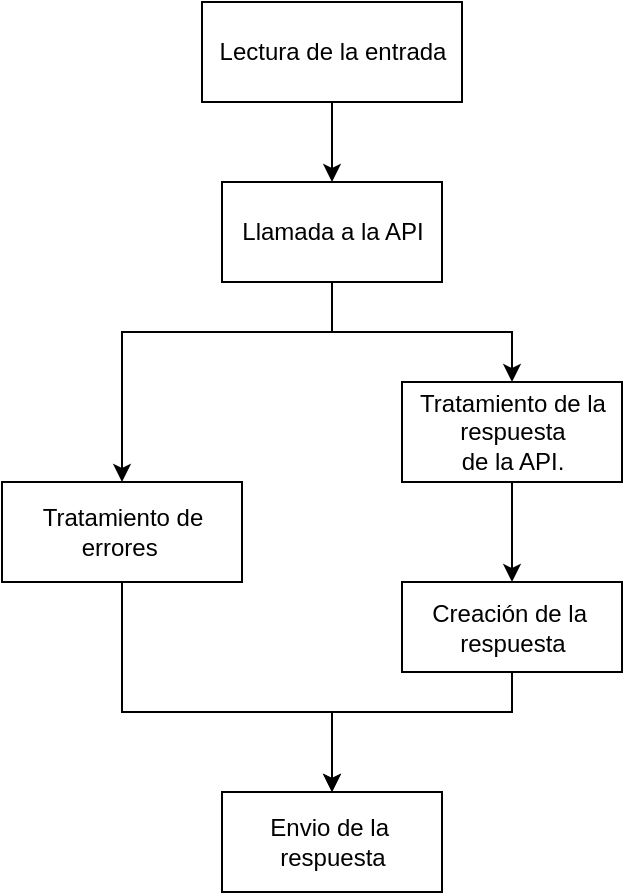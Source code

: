 <mxfile version="10.6.3" type="device"><diagram id="b7x9VZFHfooE2cxk8rb3" name="Page-1"><mxGraphModel dx="1394" dy="747" grid="1" gridSize="10" guides="1" tooltips="1" connect="1" arrows="1" fold="1" page="1" pageScale="1" pageWidth="827" pageHeight="1169" math="0" shadow="0"><root><mxCell id="0"/><mxCell id="1" parent="0"/><mxCell id="cMmYKPApqUTaiInG5_aO-7" value="" style="edgeStyle=orthogonalEdgeStyle;rounded=0;orthogonalLoop=1;jettySize=auto;html=1;exitX=0.5;exitY=1;exitDx=0;exitDy=0;entryX=0.5;entryY=0;entryDx=0;entryDy=0;" edge="1" parent="1" source="cMmYKPApqUTaiInG5_aO-6" target="cMmYKPApqUTaiInG5_aO-5"><mxGeometry relative="1" as="geometry"/></mxCell><mxCell id="cMmYKPApqUTaiInG5_aO-18" style="edgeStyle=orthogonalEdgeStyle;rounded=0;orthogonalLoop=1;jettySize=auto;html=1;entryX=0.5;entryY=0;entryDx=0;entryDy=0;" edge="1" parent="1" source="cMmYKPApqUTaiInG5_aO-5" target="cMmYKPApqUTaiInG5_aO-11"><mxGeometry relative="1" as="geometry"/></mxCell><mxCell id="cMmYKPApqUTaiInG5_aO-19" style="edgeStyle=orthogonalEdgeStyle;rounded=0;orthogonalLoop=1;jettySize=auto;html=1;entryX=0.5;entryY=0;entryDx=0;entryDy=0;" edge="1" parent="1" source="cMmYKPApqUTaiInG5_aO-5" target="cMmYKPApqUTaiInG5_aO-8"><mxGeometry relative="1" as="geometry"><mxPoint x="275" y="250" as="targetPoint"/><Array as="points"><mxPoint x="395" y="250"/><mxPoint x="290" y="250"/></Array></mxGeometry></mxCell><mxCell id="cMmYKPApqUTaiInG5_aO-5" value="Llamada a la API" style="html=1;" vertex="1" parent="1"><mxGeometry x="340" y="175" width="110" height="50" as="geometry"/></mxCell><mxCell id="cMmYKPApqUTaiInG5_aO-6" value="Lectura de la entrada" style="html=1;" vertex="1" parent="1"><mxGeometry x="330" y="85" width="130" height="50" as="geometry"/></mxCell><mxCell id="cMmYKPApqUTaiInG5_aO-17" value="" style="edgeStyle=orthogonalEdgeStyle;rounded=0;orthogonalLoop=1;jettySize=auto;html=1;" edge="1" parent="1" source="cMmYKPApqUTaiInG5_aO-8" target="cMmYKPApqUTaiInG5_aO-14"><mxGeometry relative="1" as="geometry"><mxPoint x="275" y="405" as="targetPoint"/><Array as="points"><mxPoint x="290" y="440"/><mxPoint x="395" y="440"/></Array></mxGeometry></mxCell><mxCell id="cMmYKPApqUTaiInG5_aO-8" value="Tratamiento de &lt;br&gt;errores&amp;nbsp;&lt;br&gt;" style="html=1;" vertex="1" parent="1"><mxGeometry x="230" y="325" width="120" height="50" as="geometry"/></mxCell><mxCell id="cMmYKPApqUTaiInG5_aO-13" value="" style="edgeStyle=orthogonalEdgeStyle;rounded=0;orthogonalLoop=1;jettySize=auto;html=1;" edge="1" parent="1" source="cMmYKPApqUTaiInG5_aO-11" target="cMmYKPApqUTaiInG5_aO-12"><mxGeometry relative="1" as="geometry"><Array as="points"><mxPoint x="485" y="350"/><mxPoint x="485" y="350"/></Array></mxGeometry></mxCell><mxCell id="cMmYKPApqUTaiInG5_aO-11" value="Tratamiento de la&lt;br&gt;respuesta &lt;br&gt;de la API.&lt;br&gt;" style="html=1;" vertex="1" parent="1"><mxGeometry x="430" y="275" width="110" height="50" as="geometry"/></mxCell><mxCell id="cMmYKPApqUTaiInG5_aO-15" value="" style="edgeStyle=orthogonalEdgeStyle;rounded=0;orthogonalLoop=1;jettySize=auto;html=1;" edge="1" parent="1" source="cMmYKPApqUTaiInG5_aO-12" target="cMmYKPApqUTaiInG5_aO-14"><mxGeometry relative="1" as="geometry"><Array as="points"><mxPoint x="485" y="440"/><mxPoint x="395" y="440"/></Array></mxGeometry></mxCell><mxCell id="cMmYKPApqUTaiInG5_aO-12" value="Creación de la&amp;nbsp;&lt;br&gt;respuesta&lt;br&gt;" style="html=1;" vertex="1" parent="1"><mxGeometry x="430" y="375" width="110" height="45" as="geometry"/></mxCell><mxCell id="cMmYKPApqUTaiInG5_aO-14" value="Envio de la&amp;nbsp;&lt;br&gt;respuesta&lt;br&gt;" style="html=1;" vertex="1" parent="1"><mxGeometry x="340" y="480" width="110" height="50" as="geometry"/></mxCell></root></mxGraphModel></diagram></mxfile>
